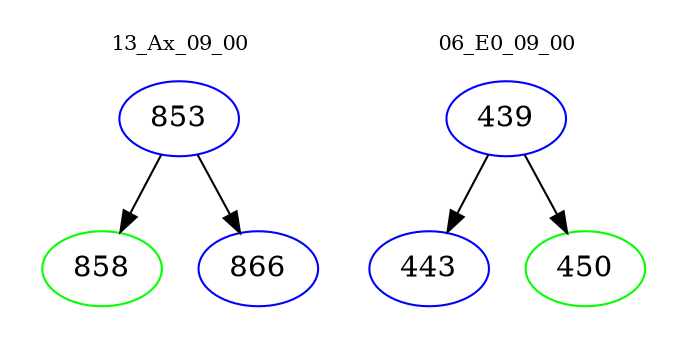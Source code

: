 digraph{
subgraph cluster_0 {
color = white
label = "13_Ax_09_00";
fontsize=10;
T0_853 [label="853", color="blue"]
T0_853 -> T0_858 [color="black"]
T0_858 [label="858", color="green"]
T0_853 -> T0_866 [color="black"]
T0_866 [label="866", color="blue"]
}
subgraph cluster_1 {
color = white
label = "06_E0_09_00";
fontsize=10;
T1_439 [label="439", color="blue"]
T1_439 -> T1_443 [color="black"]
T1_443 [label="443", color="blue"]
T1_439 -> T1_450 [color="black"]
T1_450 [label="450", color="green"]
}
}
